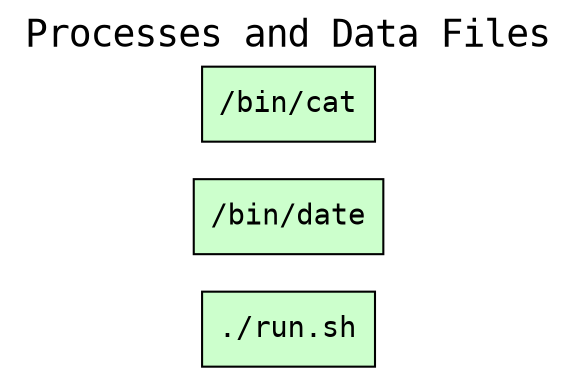 
digraph wt_run {
rankdir=LR
fontname=Courier; fontsize=18; labelloc=t
label="Processes and Data Files"
node[shape=box style="filled" fillcolor="#CCFFCC" peripheries=1 fontname=Courier]
"exe:e1" [label="./run.sh"]
"exe:e2" [label="/bin/date"]
"exe:e3" [label="/bin/cat"]
node[shape=box style="rounded,filled" fillcolor="#FFFFCC" peripheries=1 fontname=Helvetica]
}

